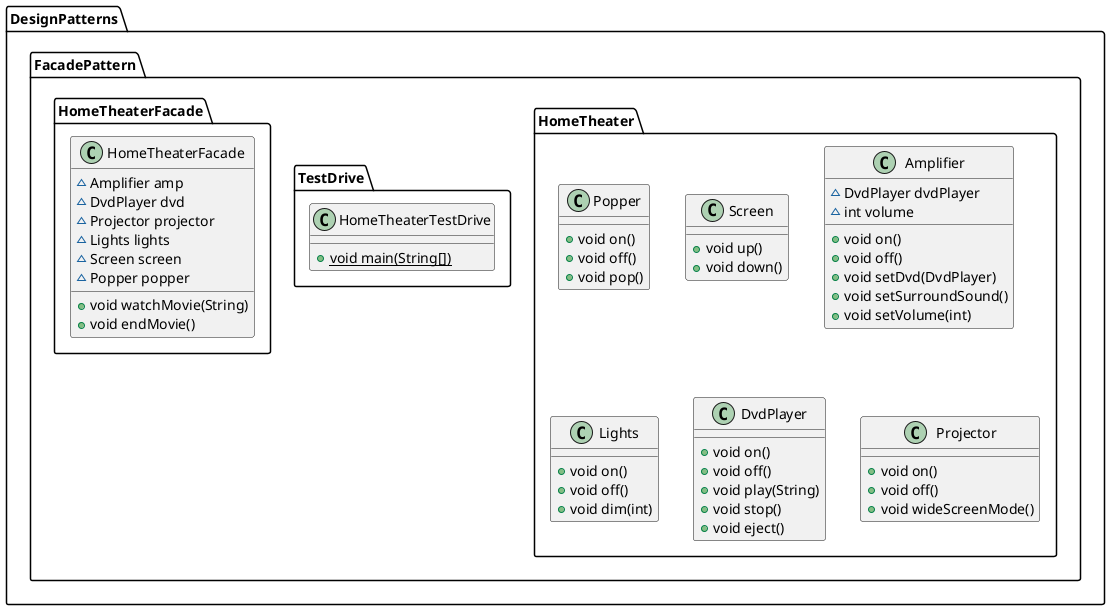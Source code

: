 @startuml
class DesignPatterns.FacadePattern.HomeTheater.Popper {
+ void on()
+ void off()
+ void pop()
}
class DesignPatterns.FacadePattern.HomeTheater.Screen {
+ void up()
+ void down()
}
class DesignPatterns.FacadePattern.TestDrive.HomeTheaterTestDrive {
+ {static} void main(String[])
}
class DesignPatterns.FacadePattern.HomeTheater.Amplifier {
~ DvdPlayer dvdPlayer
~ int volume
+ void on()
+ void off()
+ void setDvd(DvdPlayer)
+ void setSurroundSound()
+ void setVolume(int)
}
class DesignPatterns.FacadePattern.HomeTheater.Lights {
+ void on()
+ void off()
+ void dim(int)
}
class DesignPatterns.FacadePattern.HomeTheaterFacade.HomeTheaterFacade {
~ Amplifier amp
~ DvdPlayer dvd
~ Projector projector
~ Lights lights
~ Screen screen
~ Popper popper
+ void watchMovie(String)
+ void endMovie()
}
class DesignPatterns.FacadePattern.HomeTheater.DvdPlayer {
+ void on()
+ void off()
+ void play(String)
+ void stop()
+ void eject()
}
class DesignPatterns.FacadePattern.HomeTheater.Projector {
+ void on()
+ void off()
+ void wideScreenMode()
}
@enduml